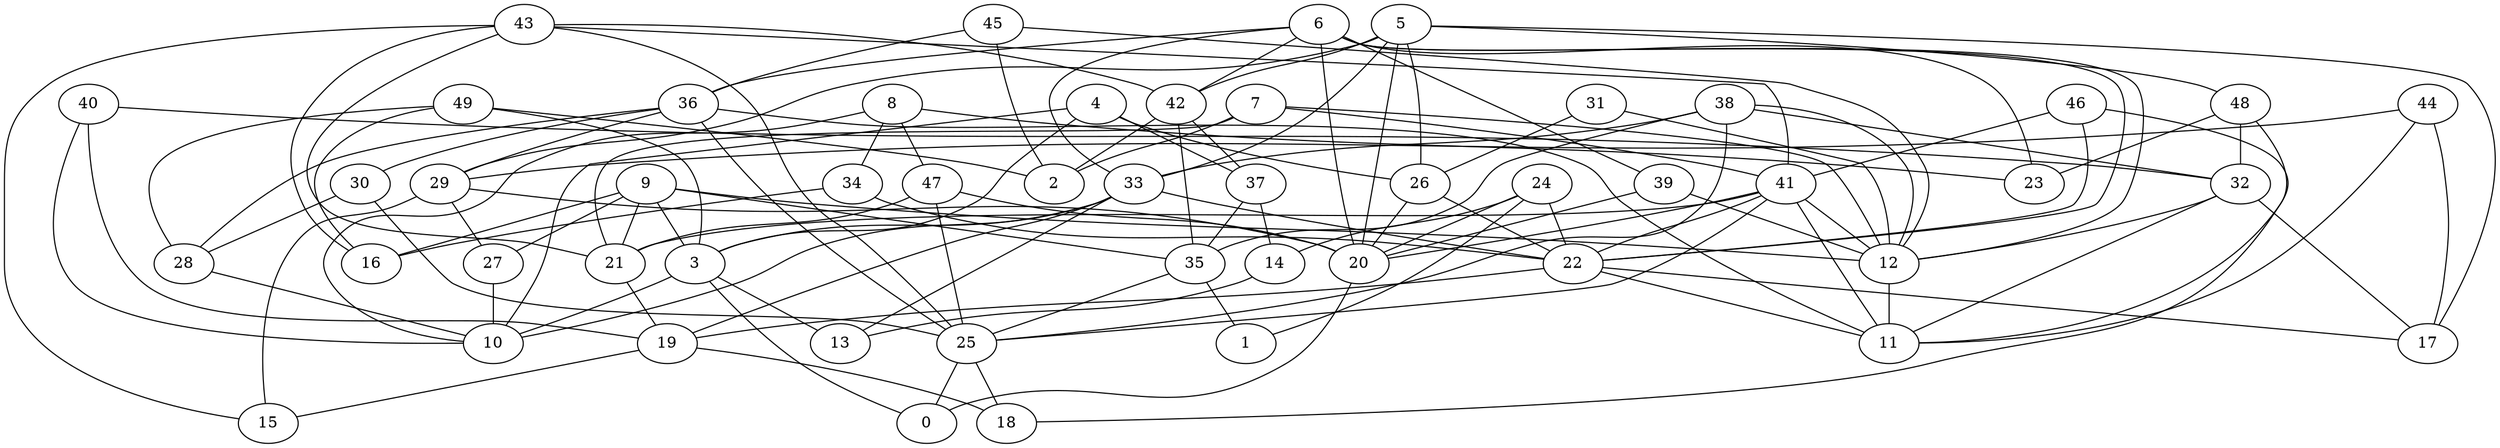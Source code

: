 digraph GG_graph {

subgraph G_graph {
edge [color = black]
"31" -> "26" [dir = none]
"31" -> "12" [dir = none]
"36" -> "11" [dir = none]
"36" -> "28" [dir = none]
"36" -> "30" [dir = none]
"39" -> "20" [dir = none]
"25" -> "0" [dir = none]
"40" -> "19" [dir = none]
"40" -> "10" [dir = none]
"40" -> "32" [dir = none]
"24" -> "14" [dir = none]
"24" -> "20" [dir = none]
"24" -> "22" [dir = none]
"24" -> "1" [dir = none]
"34" -> "22" [dir = none]
"14" -> "13" [dir = none]
"37" -> "14" [dir = none]
"29" -> "20" [dir = none]
"29" -> "15" [dir = none]
"49" -> "16" [dir = none]
"49" -> "3" [dir = none]
"42" -> "35" [dir = none]
"28" -> "10" [dir = none]
"41" -> "20" [dir = none]
"41" -> "12" [dir = none]
"41" -> "22" [dir = none]
"41" -> "11" [dir = none]
"41" -> "21" [dir = none]
"41" -> "25" [dir = none]
"35" -> "1" [dir = none]
"27" -> "10" [dir = none]
"5" -> "17" [dir = none]
"5" -> "48" [dir = none]
"5" -> "33" [dir = none]
"5" -> "20" [dir = none]
"5" -> "42" [dir = none]
"4" -> "3" [dir = none]
"4" -> "26" [dir = none]
"4" -> "37" [dir = none]
"38" -> "25" [dir = none]
"38" -> "32" [dir = none]
"38" -> "35" [dir = none]
"38" -> "12" [dir = none]
"38" -> "33" [dir = none]
"8" -> "34" [dir = none]
"8" -> "47" [dir = none]
"8" -> "23" [dir = none]
"22" -> "19" [dir = none]
"22" -> "17" [dir = none]
"22" -> "11" [dir = none]
"9" -> "3" [dir = none]
"9" -> "12" [dir = none]
"9" -> "21" [dir = none]
"9" -> "35" [dir = none]
"9" -> "27" [dir = none]
"9" -> "16" [dir = none]
"46" -> "18" [dir = none]
"46" -> "41" [dir = none]
"46" -> "22" [dir = none]
"7" -> "2" [dir = none]
"7" -> "12" [dir = none]
"7" -> "21" [dir = none]
"33" -> "13" [dir = none]
"33" -> "10" [dir = none]
"33" -> "3" [dir = none]
"33" -> "22" [dir = none]
"43" -> "15" [dir = none]
"43" -> "16" [dir = none]
"43" -> "41" [dir = none]
"43" -> "21" [dir = none]
"21" -> "19" [dir = none]
"20" -> "0" [dir = none]
"44" -> "17" [dir = none]
"44" -> "29" [dir = none]
"19" -> "18" [dir = none]
"19" -> "15" [dir = none]
"30" -> "28" [dir = none]
"45" -> "12" [dir = none]
"45" -> "36" [dir = none]
"45" -> "2" [dir = none]
"3" -> "10" [dir = none]
"3" -> "13" [dir = none]
"6" -> "42" [dir = none]
"6" -> "33" [dir = none]
"6" -> "22" [dir = none]
"6" -> "36" [dir = none]
"6" -> "23" [dir = none]
"6" -> "20" [dir = none]
"6" -> "39" [dir = none]
"48" -> "23" [dir = none]
"48" -> "32" [dir = none]
"26" -> "20" [dir = none]
"26" -> "22" [dir = none]
"32" -> "17" [dir = none]
"32" -> "12" [dir = none]
"32" -> "11" [dir = none]
"47" -> "25" [dir = none]
"47" -> "21" [dir = none]
"42" -> "2" [dir = none]
"44" -> "11" [dir = none]
"49" -> "28" [dir = none]
"34" -> "16" [dir = none]
"29" -> "27" [dir = none]
"35" -> "25" [dir = none]
"3" -> "0" [dir = none]
"43" -> "42" [dir = none]
"36" -> "29" [dir = none]
"39" -> "12" [dir = none]
"7" -> "41" [dir = none]
"8" -> "10" [dir = none]
"36" -> "25" [dir = none]
"47" -> "20" [dir = none]
"5" -> "29" [dir = none]
"30" -> "25" [dir = none]
"49" -> "2" [dir = none]
"37" -> "35" [dir = none]
"12" -> "11" [dir = none]
"25" -> "18" [dir = none]
"43" -> "25" [dir = none]
"33" -> "19" [dir = none]
"5" -> "26" [dir = none]
"48" -> "11" [dir = none]
"6" -> "12" [dir = none]
"4" -> "10" [dir = none]
"42" -> "37" [dir = none]
}

}
